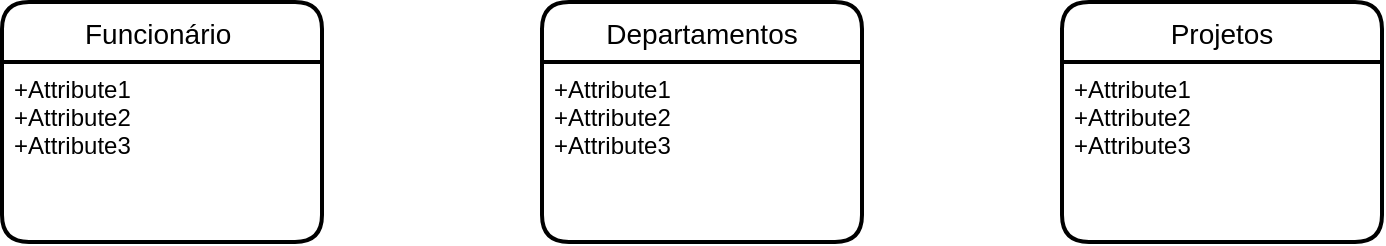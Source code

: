 <mxfile version="14.5.3" type="github">
  <diagram id="Rzhv39uRHPJgM1VJzzdm" name="Page-1">
    <mxGraphModel dx="2062" dy="762" grid="1" gridSize="10" guides="1" tooltips="1" connect="1" arrows="1" fold="1" page="1" pageScale="1" pageWidth="827" pageHeight="1169" math="0" shadow="0">
      <root>
        <mxCell id="0" />
        <mxCell id="1" parent="0" />
        <mxCell id="fRolGcnS6d_slUNVsV01-5" value="Funcionário " style="swimlane;childLayout=stackLayout;horizontal=1;startSize=30;horizontalStack=0;rounded=1;fontSize=14;fontStyle=0;strokeWidth=2;resizeParent=0;resizeLast=1;shadow=0;dashed=0;align=center;" vertex="1" parent="1">
          <mxGeometry x="40" y="190" width="160" height="120" as="geometry" />
        </mxCell>
        <mxCell id="fRolGcnS6d_slUNVsV01-6" value="+Attribute1&#xa;+Attribute2&#xa;+Attribute3" style="align=left;strokeColor=none;fillColor=none;spacingLeft=4;fontSize=12;verticalAlign=top;resizable=0;rotatable=0;part=1;" vertex="1" parent="fRolGcnS6d_slUNVsV01-5">
          <mxGeometry y="30" width="160" height="90" as="geometry" />
        </mxCell>
        <mxCell id="fRolGcnS6d_slUNVsV01-7" value="Departamentos" style="swimlane;childLayout=stackLayout;horizontal=1;startSize=30;horizontalStack=0;rounded=1;fontSize=14;fontStyle=0;strokeWidth=2;resizeParent=0;resizeLast=1;shadow=0;dashed=0;align=center;" vertex="1" parent="1">
          <mxGeometry x="310" y="190" width="160" height="120" as="geometry" />
        </mxCell>
        <mxCell id="fRolGcnS6d_slUNVsV01-8" value="+Attribute1&#xa;+Attribute2&#xa;+Attribute3" style="align=left;strokeColor=none;fillColor=none;spacingLeft=4;fontSize=12;verticalAlign=top;resizable=0;rotatable=0;part=1;" vertex="1" parent="fRolGcnS6d_slUNVsV01-7">
          <mxGeometry y="30" width="160" height="90" as="geometry" />
        </mxCell>
        <mxCell id="fRolGcnS6d_slUNVsV01-9" value="Projetos" style="swimlane;childLayout=stackLayout;horizontal=1;startSize=30;horizontalStack=0;rounded=1;fontSize=14;fontStyle=0;strokeWidth=2;resizeParent=0;resizeLast=1;shadow=0;dashed=0;align=center;" vertex="1" parent="1">
          <mxGeometry x="570" y="190" width="160" height="120" as="geometry" />
        </mxCell>
        <mxCell id="fRolGcnS6d_slUNVsV01-10" value="+Attribute1&#xa;+Attribute2&#xa;+Attribute3" style="align=left;strokeColor=none;fillColor=none;spacingLeft=4;fontSize=12;verticalAlign=top;resizable=0;rotatable=0;part=1;" vertex="1" parent="fRolGcnS6d_slUNVsV01-9">
          <mxGeometry y="30" width="160" height="90" as="geometry" />
        </mxCell>
      </root>
    </mxGraphModel>
  </diagram>
</mxfile>
